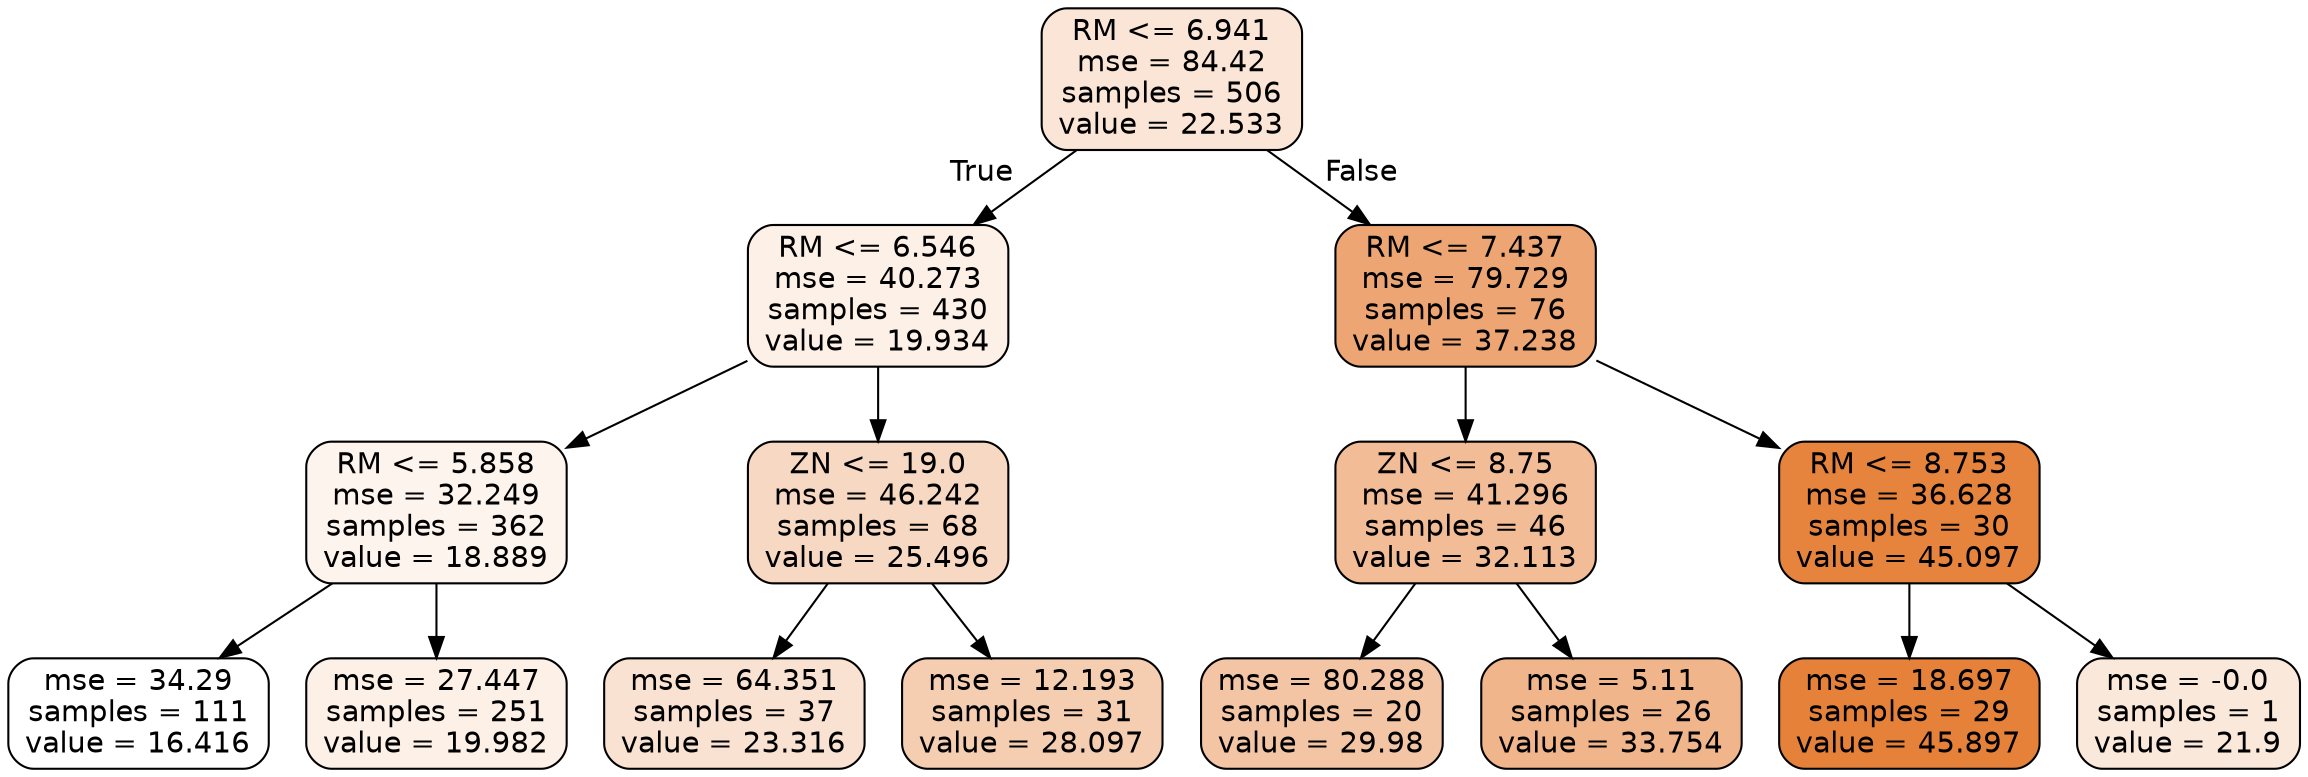 digraph Tree {
node [shape=box, style="filled, rounded", color="black", fontname=helvetica] ;
edge [fontname=helvetica] ;
0 [label="RM <= 6.941\nmse = 84.42\nsamples = 506\nvalue = 22.533", fillcolor="#fae5d6"] ;
1 [label="RM <= 6.546\nmse = 40.273\nsamples = 430\nvalue = 19.934", fillcolor="#fcf0e7"] ;
0 -> 1 [labeldistance=2.5, labelangle=45, headlabel="True"] ;
2 [label="RM <= 5.858\nmse = 32.249\nsamples = 362\nvalue = 18.889", fillcolor="#fdf4ee"] ;
1 -> 2 ;
3 [label="mse = 34.29\nsamples = 111\nvalue = 16.416", fillcolor="#ffffff"] ;
2 -> 3 ;
4 [label="mse = 27.447\nsamples = 251\nvalue = 19.982", fillcolor="#fcf0e7"] ;
2 -> 4 ;
5 [label="ZN <= 19.0\nmse = 46.242\nsamples = 68\nvalue = 25.496", fillcolor="#f7d8c2"] ;
1 -> 5 ;
6 [label="mse = 64.351\nsamples = 37\nvalue = 23.316", fillcolor="#f9e2d1"] ;
5 -> 6 ;
7 [label="mse = 12.193\nsamples = 31\nvalue = 28.097", fillcolor="#f5cdb1"] ;
5 -> 7 ;
8 [label="RM <= 7.437\nmse = 79.729\nsamples = 76\nvalue = 37.238", fillcolor="#eda673"] ;
0 -> 8 [labeldistance=2.5, labelangle=-45, headlabel="False"] ;
9 [label="ZN <= 8.75\nmse = 41.296\nsamples = 46\nvalue = 32.113", fillcolor="#f1bc96"] ;
8 -> 9 ;
10 [label="mse = 80.288\nsamples = 20\nvalue = 29.98", fillcolor="#f3c5a4"] ;
9 -> 10 ;
11 [label="mse = 5.11\nsamples = 26\nvalue = 33.754", fillcolor="#f0b58b"] ;
9 -> 11 ;
12 [label="RM <= 8.753\nmse = 36.628\nsamples = 30\nvalue = 45.097", fillcolor="#e6843e"] ;
8 -> 12 ;
13 [label="mse = 18.697\nsamples = 29\nvalue = 45.897", fillcolor="#e58139"] ;
12 -> 13 ;
14 [label="mse = -0.0\nsamples = 1\nvalue = 21.9", fillcolor="#fae8da"] ;
12 -> 14 ;
}